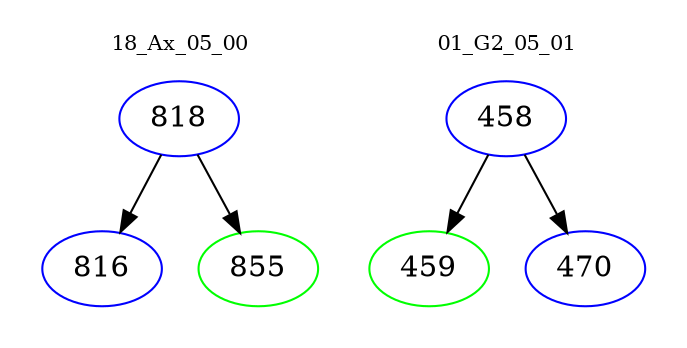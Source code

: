 digraph{
subgraph cluster_0 {
color = white
label = "18_Ax_05_00";
fontsize=10;
T0_818 [label="818", color="blue"]
T0_818 -> T0_816 [color="black"]
T0_816 [label="816", color="blue"]
T0_818 -> T0_855 [color="black"]
T0_855 [label="855", color="green"]
}
subgraph cluster_1 {
color = white
label = "01_G2_05_01";
fontsize=10;
T1_458 [label="458", color="blue"]
T1_458 -> T1_459 [color="black"]
T1_459 [label="459", color="green"]
T1_458 -> T1_470 [color="black"]
T1_470 [label="470", color="blue"]
}
}
